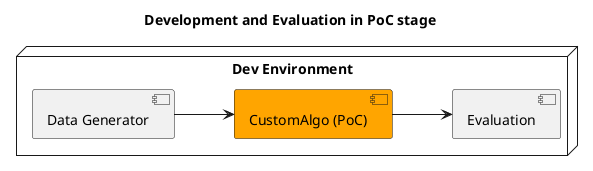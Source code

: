 @startuml
left to right direction

title "Development and Evaluation in PoC stage"

node "Dev Environment" {

[Data Generator] as datagen

[CustomAlgo (PoC)] as algo #orange

[Evaluation] as eval

datagen --> algo
algo --> eval
}
@enduml